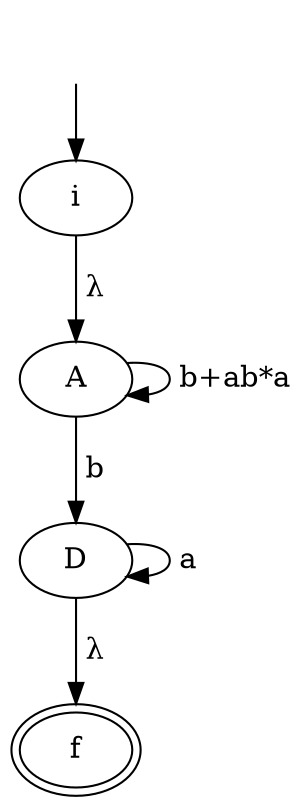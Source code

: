 digraph "AFER" {
    _nil0 [style="invis"]
    _nil0 -> i [label=""]
    i -> A [label=" λ"]
    A -> A [label=" b+ab*a"]
    A -> D [label=" b"]
    D -> D [label=" a"]
    D -> f [label=" λ"]
    f [peripheries=2]
}
